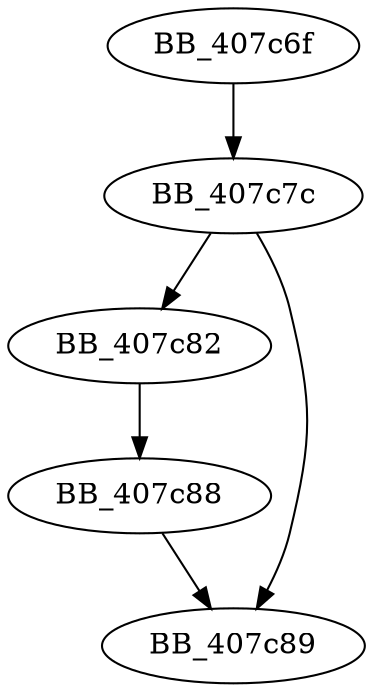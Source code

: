 DiGraph sub_407C6F{
BB_407c6f->BB_407c7c
BB_407c7c->BB_407c82
BB_407c7c->BB_407c89
BB_407c82->BB_407c88
BB_407c88->BB_407c89
}
